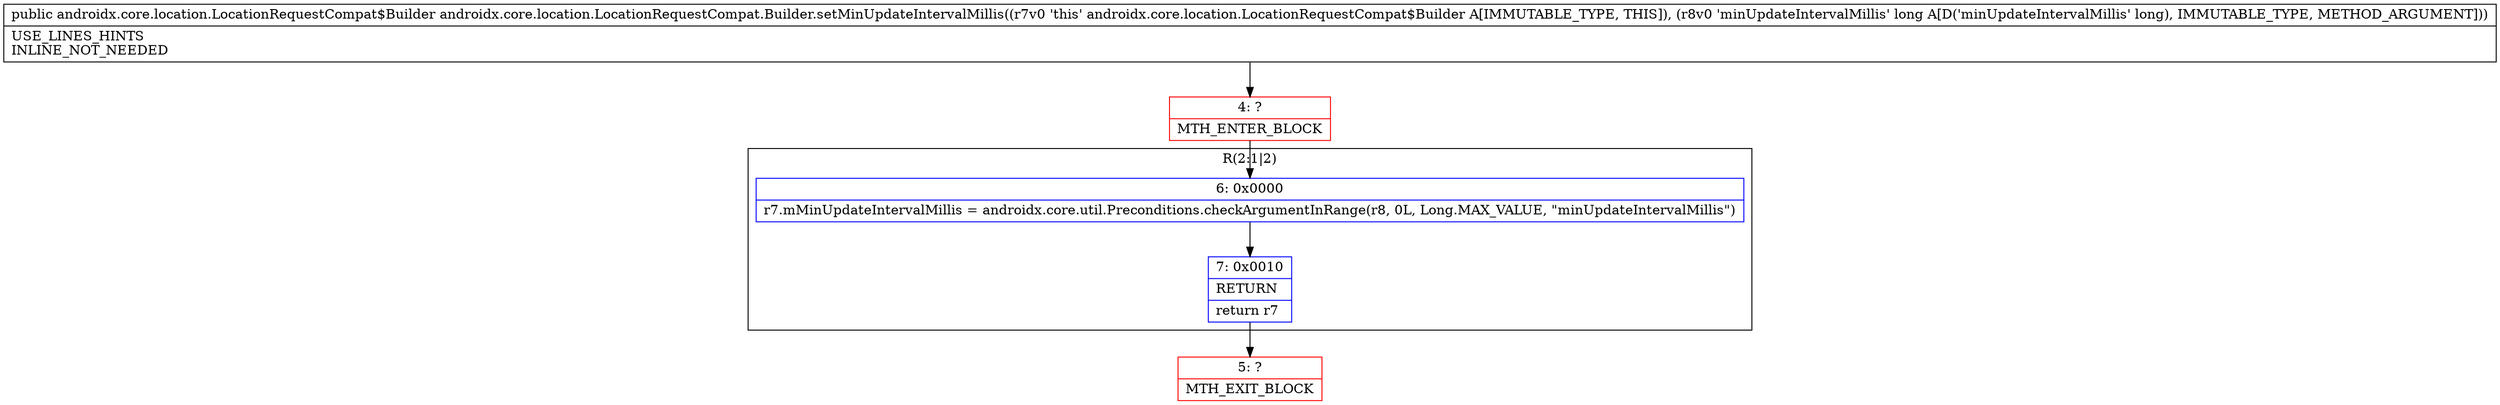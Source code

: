digraph "CFG forandroidx.core.location.LocationRequestCompat.Builder.setMinUpdateIntervalMillis(J)Landroidx\/core\/location\/LocationRequestCompat$Builder;" {
subgraph cluster_Region_2030367945 {
label = "R(2:1|2)";
node [shape=record,color=blue];
Node_6 [shape=record,label="{6\:\ 0x0000|r7.mMinUpdateIntervalMillis = androidx.core.util.Preconditions.checkArgumentInRange(r8, 0L, Long.MAX_VALUE, \"minUpdateIntervalMillis\")\l}"];
Node_7 [shape=record,label="{7\:\ 0x0010|RETURN\l|return r7\l}"];
}
Node_4 [shape=record,color=red,label="{4\:\ ?|MTH_ENTER_BLOCK\l}"];
Node_5 [shape=record,color=red,label="{5\:\ ?|MTH_EXIT_BLOCK\l}"];
MethodNode[shape=record,label="{public androidx.core.location.LocationRequestCompat$Builder androidx.core.location.LocationRequestCompat.Builder.setMinUpdateIntervalMillis((r7v0 'this' androidx.core.location.LocationRequestCompat$Builder A[IMMUTABLE_TYPE, THIS]), (r8v0 'minUpdateIntervalMillis' long A[D('minUpdateIntervalMillis' long), IMMUTABLE_TYPE, METHOD_ARGUMENT]))  | USE_LINES_HINTS\lINLINE_NOT_NEEDED\l}"];
MethodNode -> Node_4;Node_6 -> Node_7;
Node_7 -> Node_5;
Node_4 -> Node_6;
}

